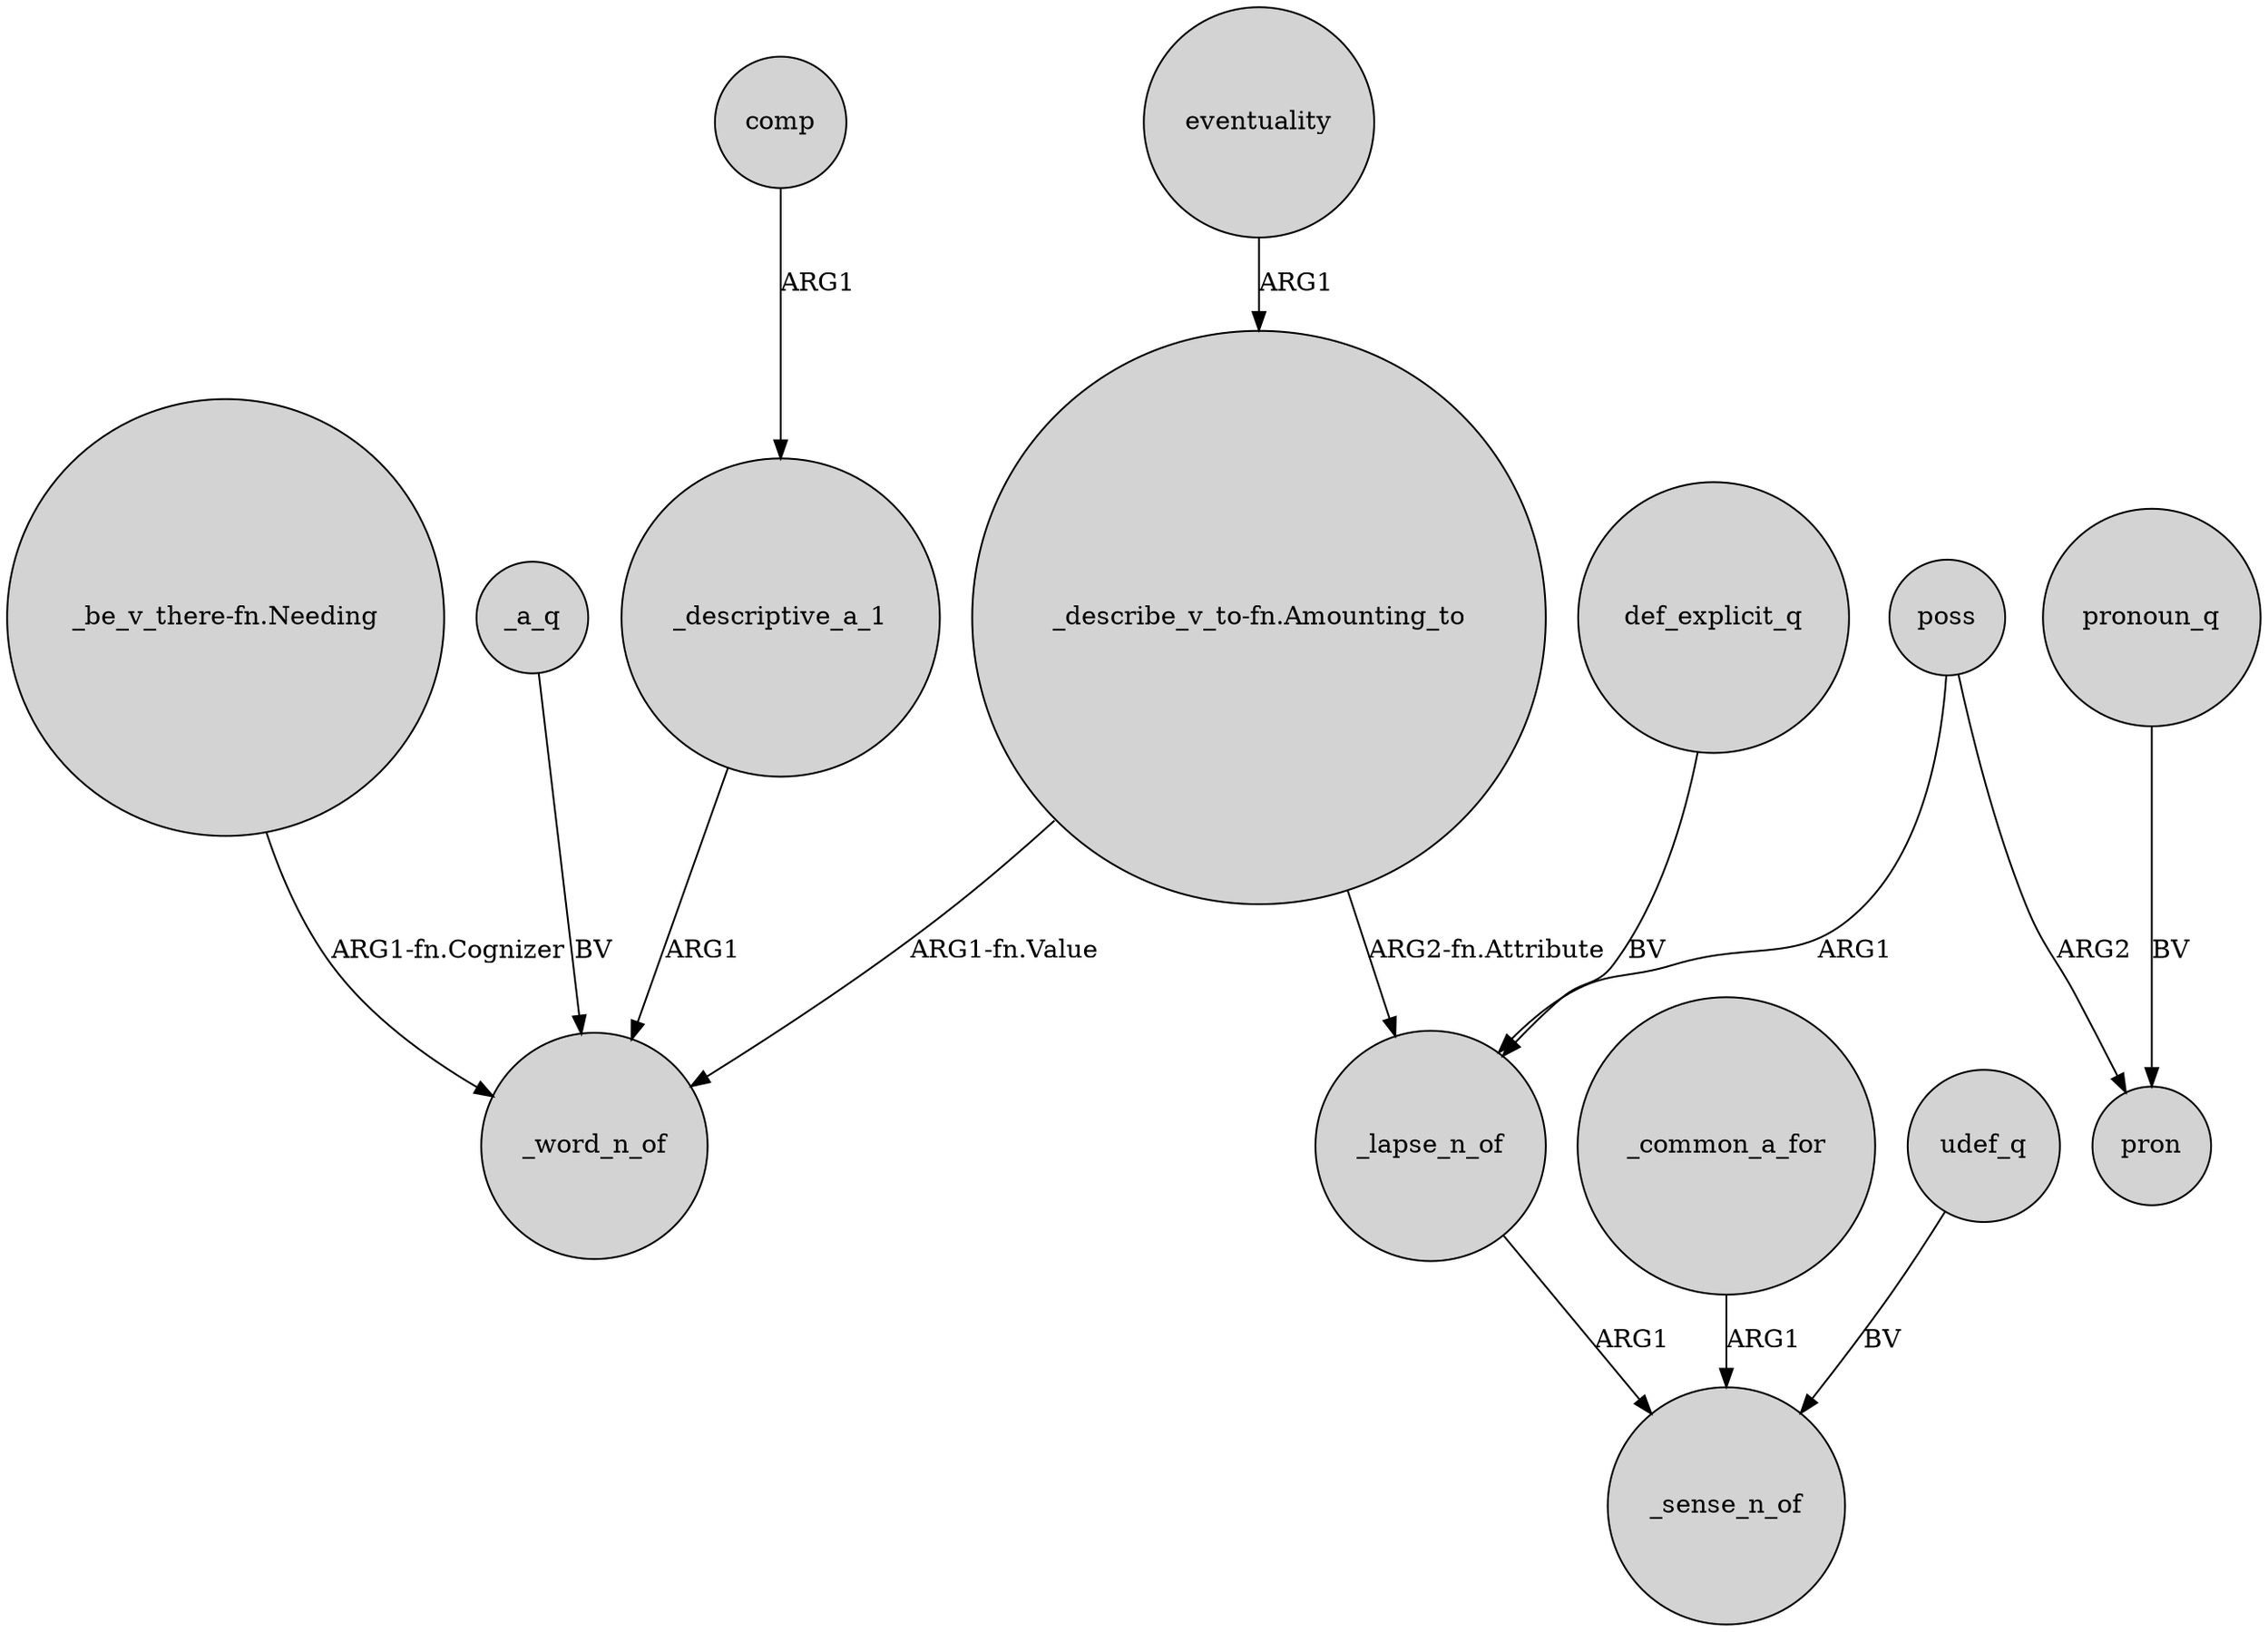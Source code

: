 digraph {
	node [shape=circle style=filled]
	eventuality -> "_describe_v_to-fn.Amounting_to" [label=ARG1]
	"_describe_v_to-fn.Amounting_to" -> _word_n_of [label="ARG1-fn.Value"]
	"_describe_v_to-fn.Amounting_to" -> _lapse_n_of [label="ARG2-fn.Attribute"]
	_lapse_n_of -> _sense_n_of [label=ARG1]
	poss -> _lapse_n_of [label=ARG1]
	"_be_v_there-fn.Needing" -> _word_n_of [label="ARG1-fn.Cognizer"]
	def_explicit_q -> _lapse_n_of [label=BV]
	pronoun_q -> pron [label=BV]
	_a_q -> _word_n_of [label=BV]
	comp -> _descriptive_a_1 [label=ARG1]
	_common_a_for -> _sense_n_of [label=ARG1]
	poss -> pron [label=ARG2]
	udef_q -> _sense_n_of [label=BV]
	_descriptive_a_1 -> _word_n_of [label=ARG1]
}
